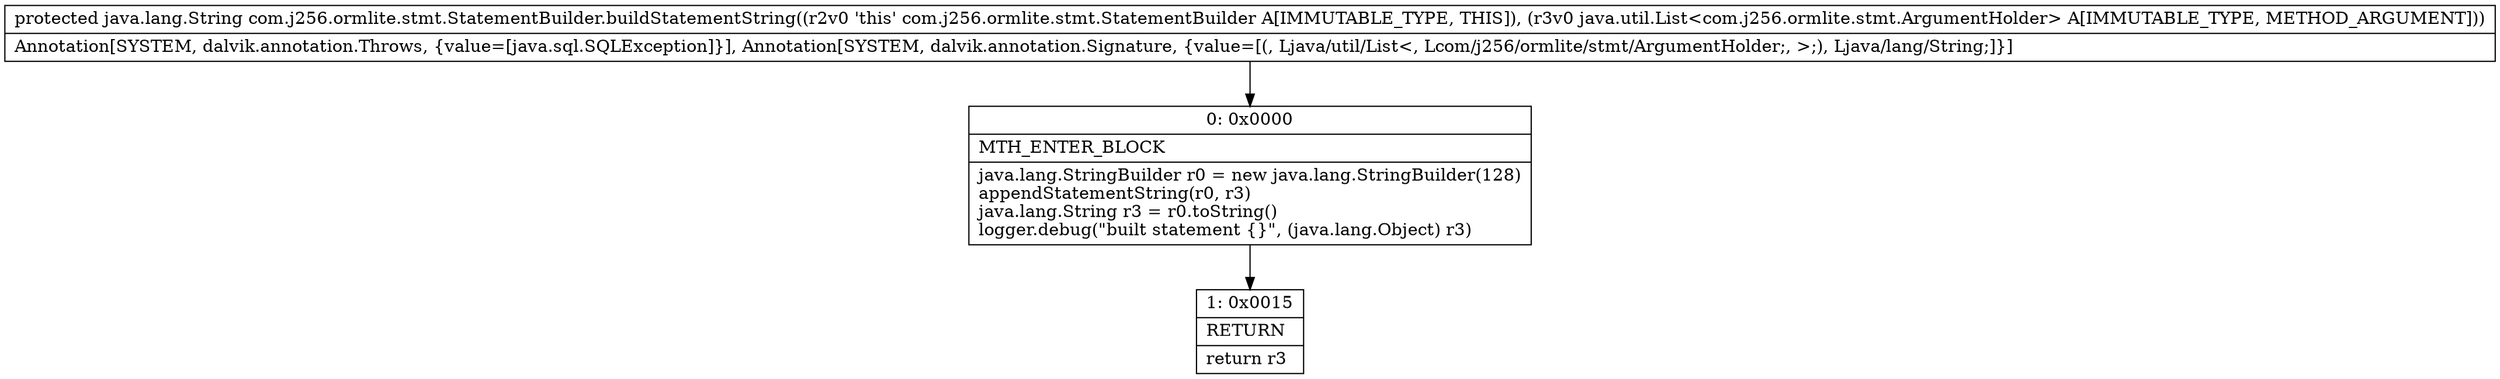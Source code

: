 digraph "CFG forcom.j256.ormlite.stmt.StatementBuilder.buildStatementString(Ljava\/util\/List;)Ljava\/lang\/String;" {
Node_0 [shape=record,label="{0\:\ 0x0000|MTH_ENTER_BLOCK\l|java.lang.StringBuilder r0 = new java.lang.StringBuilder(128)\lappendStatementString(r0, r3)\ljava.lang.String r3 = r0.toString()\llogger.debug(\"built statement \{\}\", (java.lang.Object) r3)\l}"];
Node_1 [shape=record,label="{1\:\ 0x0015|RETURN\l|return r3\l}"];
MethodNode[shape=record,label="{protected java.lang.String com.j256.ormlite.stmt.StatementBuilder.buildStatementString((r2v0 'this' com.j256.ormlite.stmt.StatementBuilder A[IMMUTABLE_TYPE, THIS]), (r3v0 java.util.List\<com.j256.ormlite.stmt.ArgumentHolder\> A[IMMUTABLE_TYPE, METHOD_ARGUMENT]))  | Annotation[SYSTEM, dalvik.annotation.Throws, \{value=[java.sql.SQLException]\}], Annotation[SYSTEM, dalvik.annotation.Signature, \{value=[(, Ljava\/util\/List\<, Lcom\/j256\/ormlite\/stmt\/ArgumentHolder;, \>;), Ljava\/lang\/String;]\}]\l}"];
MethodNode -> Node_0;
Node_0 -> Node_1;
}

